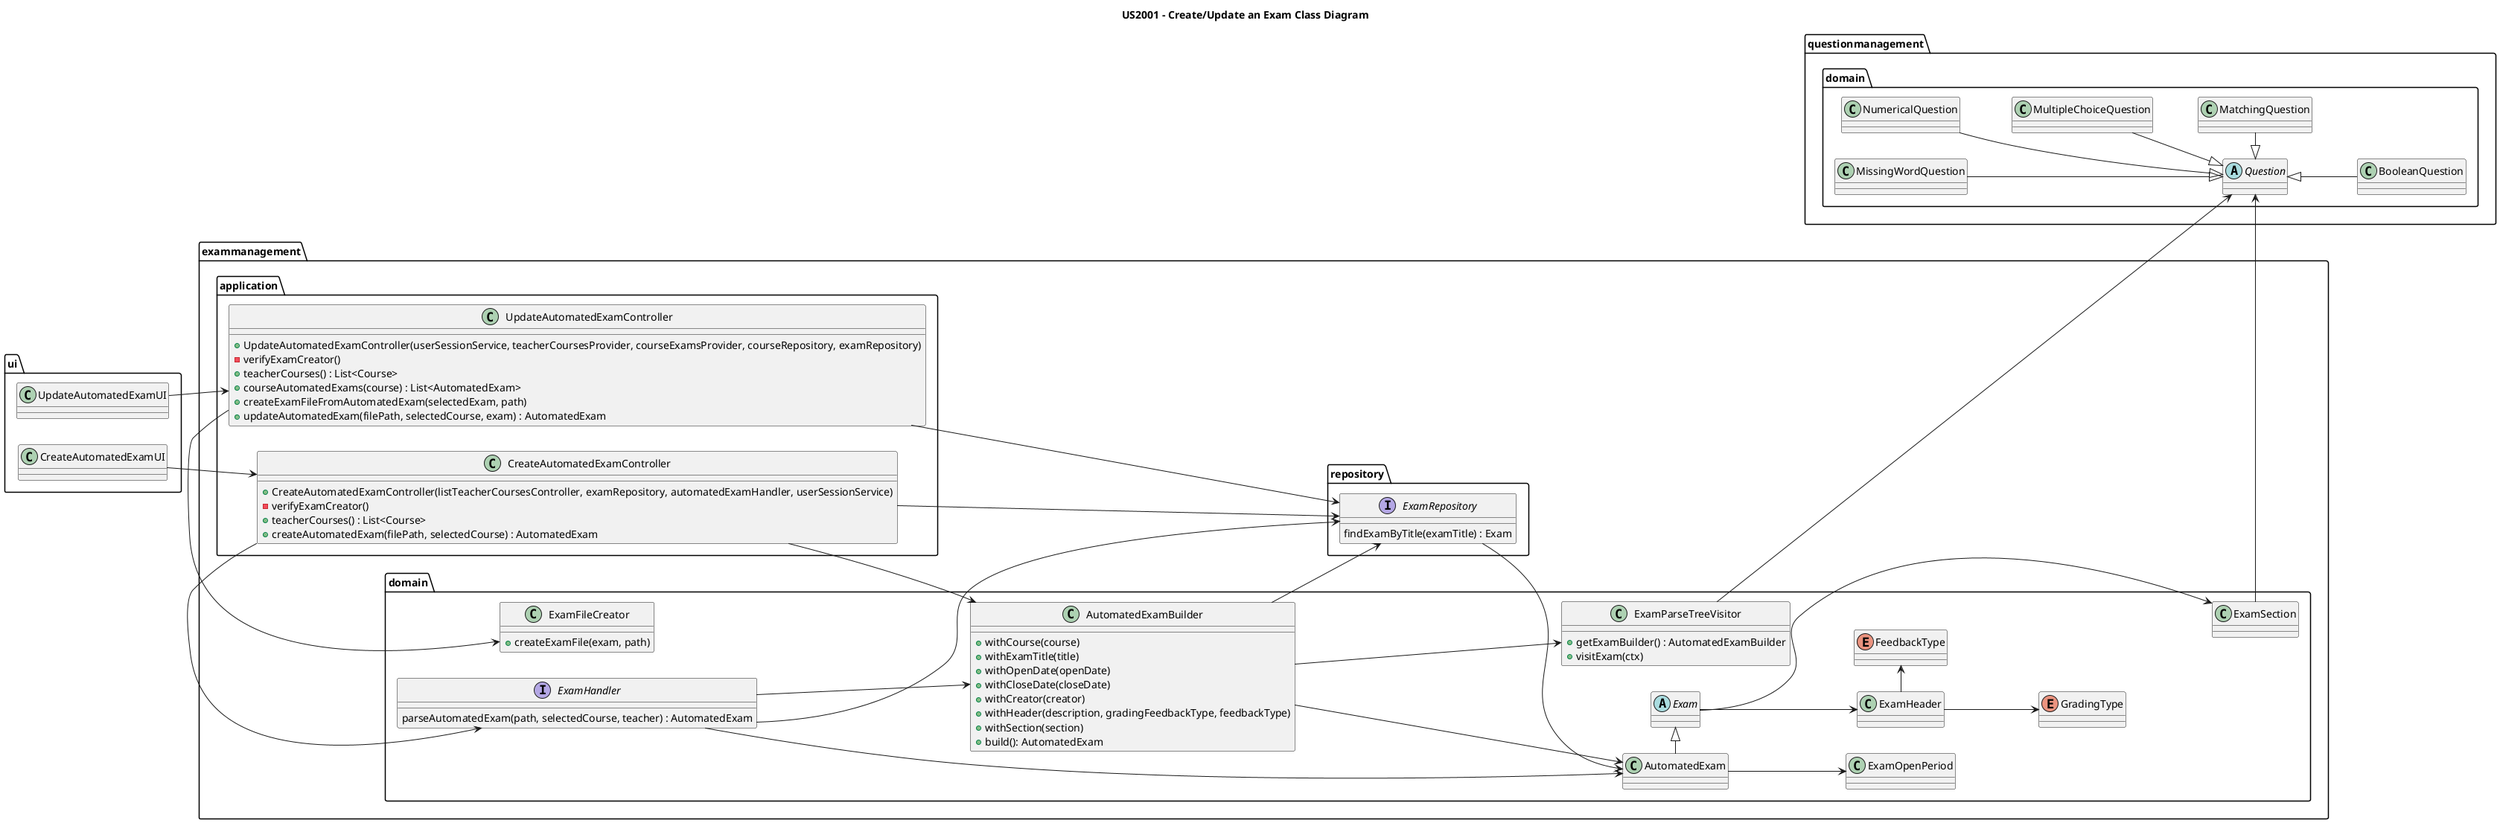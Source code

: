 @startuml

left to right direction
title US2001 - Create/Update an Exam Class Diagram


package ui {
        class CreateAutomatedExamUI {
        }
        class UpdateAutomatedExamUI{
        }
    }

package exammanagement {
    package application {
        class CreateAutomatedExamController {
           +CreateAutomatedExamController(listTeacherCoursesController, examRepository, automatedExamHandler, userSessionService)
           -verifyExamCreator()
           +teacherCourses() : List<Course>
           +createAutomatedExam(filePath, selectedCourse) : AutomatedExam
        }

        class UpdateAutomatedExamController {
              +UpdateAutomatedExamController(userSessionService, teacherCoursesProvider, courseExamsProvider, courseRepository, examRepository)
              -verifyExamCreator()
              +teacherCourses() : List<Course>
              +courseAutomatedExams(course) : List<AutomatedExam>
              +createExamFileFromAutomatedExam(selectedExam, path)
              +updateAutomatedExam(filePath, selectedCourse, exam) : AutomatedExam
        }
    }

    package repository {
        interface ExamRepository {
            findExamByTitle(examTitle) : Exam
        }
    }

    package domain {
        abstract Exam {}

        class AutomatedExam {}

        class ExamSection {}

        class ExamOpenPeriod{}

        class ExamHeader{}

        class ExamOpenPeriod {}

        class ExamFileCreator{
           +createExamFile(exam, path)
        }

        class ExamParseTreeVisitor{
            +getExamBuilder() : AutomatedExamBuilder
            +visitExam(ctx)
        }

        enum FeedbackType{}

        enum GradingType{}

        interface ExamHandler{
            parseAutomatedExam(path, selectedCourse, teacher) : AutomatedExam
        }

        class AutomatedExamBuilder {
            +withCourse(course)
            +withExamTitle(title)
            +withOpenDate(openDate)
            +withCloseDate(closeDate)
            +withCreator(creator)
            +withHeader(description, gradingFeedbackType, feedbackType)
            +withSection(section)
            +build(): AutomatedExam
        }
    }
}

package questionmanagement{
    package domain{
        abstract Question{}
        class BooleanQuestion
        class MultipleChoiceQuestion
        class MatchingQuestion
        class NumericalQuestion
        class MissingWordQuestion
    }
}


Exam --> ExamHeader
AutomatedExam -r--|> Exam
AutomatedExam --> ExamOpenPeriod
Exam ----> ExamSection
AutomatedExamBuilder ---> AutomatedExam
AutomatedExamBuilder --> ExamRepository
AutomatedExamBuilder ---> ExamParseTreeVisitor
ExamHeader -> FeedbackType
ExamHeader --> GradingType
ExamSection -> Question

CreateAutomatedExamController ---> ExamRepository
CreateAutomatedExamController -> AutomatedExamBuilder
CreateAutomatedExamController --> ExamHandler
UpdateAutomatedExamController ----l---> ExamRepository
UpdateAutomatedExamController -> ExamFileCreator
CreateAutomatedExamUI --> CreateAutomatedExamController
UpdateAutomatedExamUI -> UpdateAutomatedExamController
ExamRepository -> AutomatedExam
ExamHandler --> ExamRepository
ExamHandler --> AutomatedExamBuilder
ExamHandler --> AutomatedExam

ExamParseTreeVisitor ----> Question
BooleanQuestion --u|> Question
MultipleChoiceQuestion -d-|> Question
MatchingQuestion -l|> Question
NumericalQuestion ---|> Question
MissingWordQuestion ---|> Question

@enduml